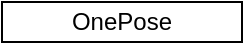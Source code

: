 <mxfile version="18.1.3" type="github"><diagram id="ejHt-zpbZrs3eQ-xetm7" name="Page-1"><mxGraphModel dx="976" dy="619" grid="1" gridSize="10" guides="1" tooltips="1" connect="1" arrows="1" fold="1" page="1" pageScale="1" pageWidth="850" pageHeight="1100" math="0" shadow="0"><root><mxCell id="0"/><mxCell id="1" parent="0"/><mxCell id="CniC3_cJFygSz2GTEnlT-1" value="OnePose" style="rounded=0;whiteSpace=wrap;html=1;" vertex="1" parent="1"><mxGeometry x="350" y="10" width="120" height="20" as="geometry"/></mxCell></root></mxGraphModel></diagram></mxfile>
